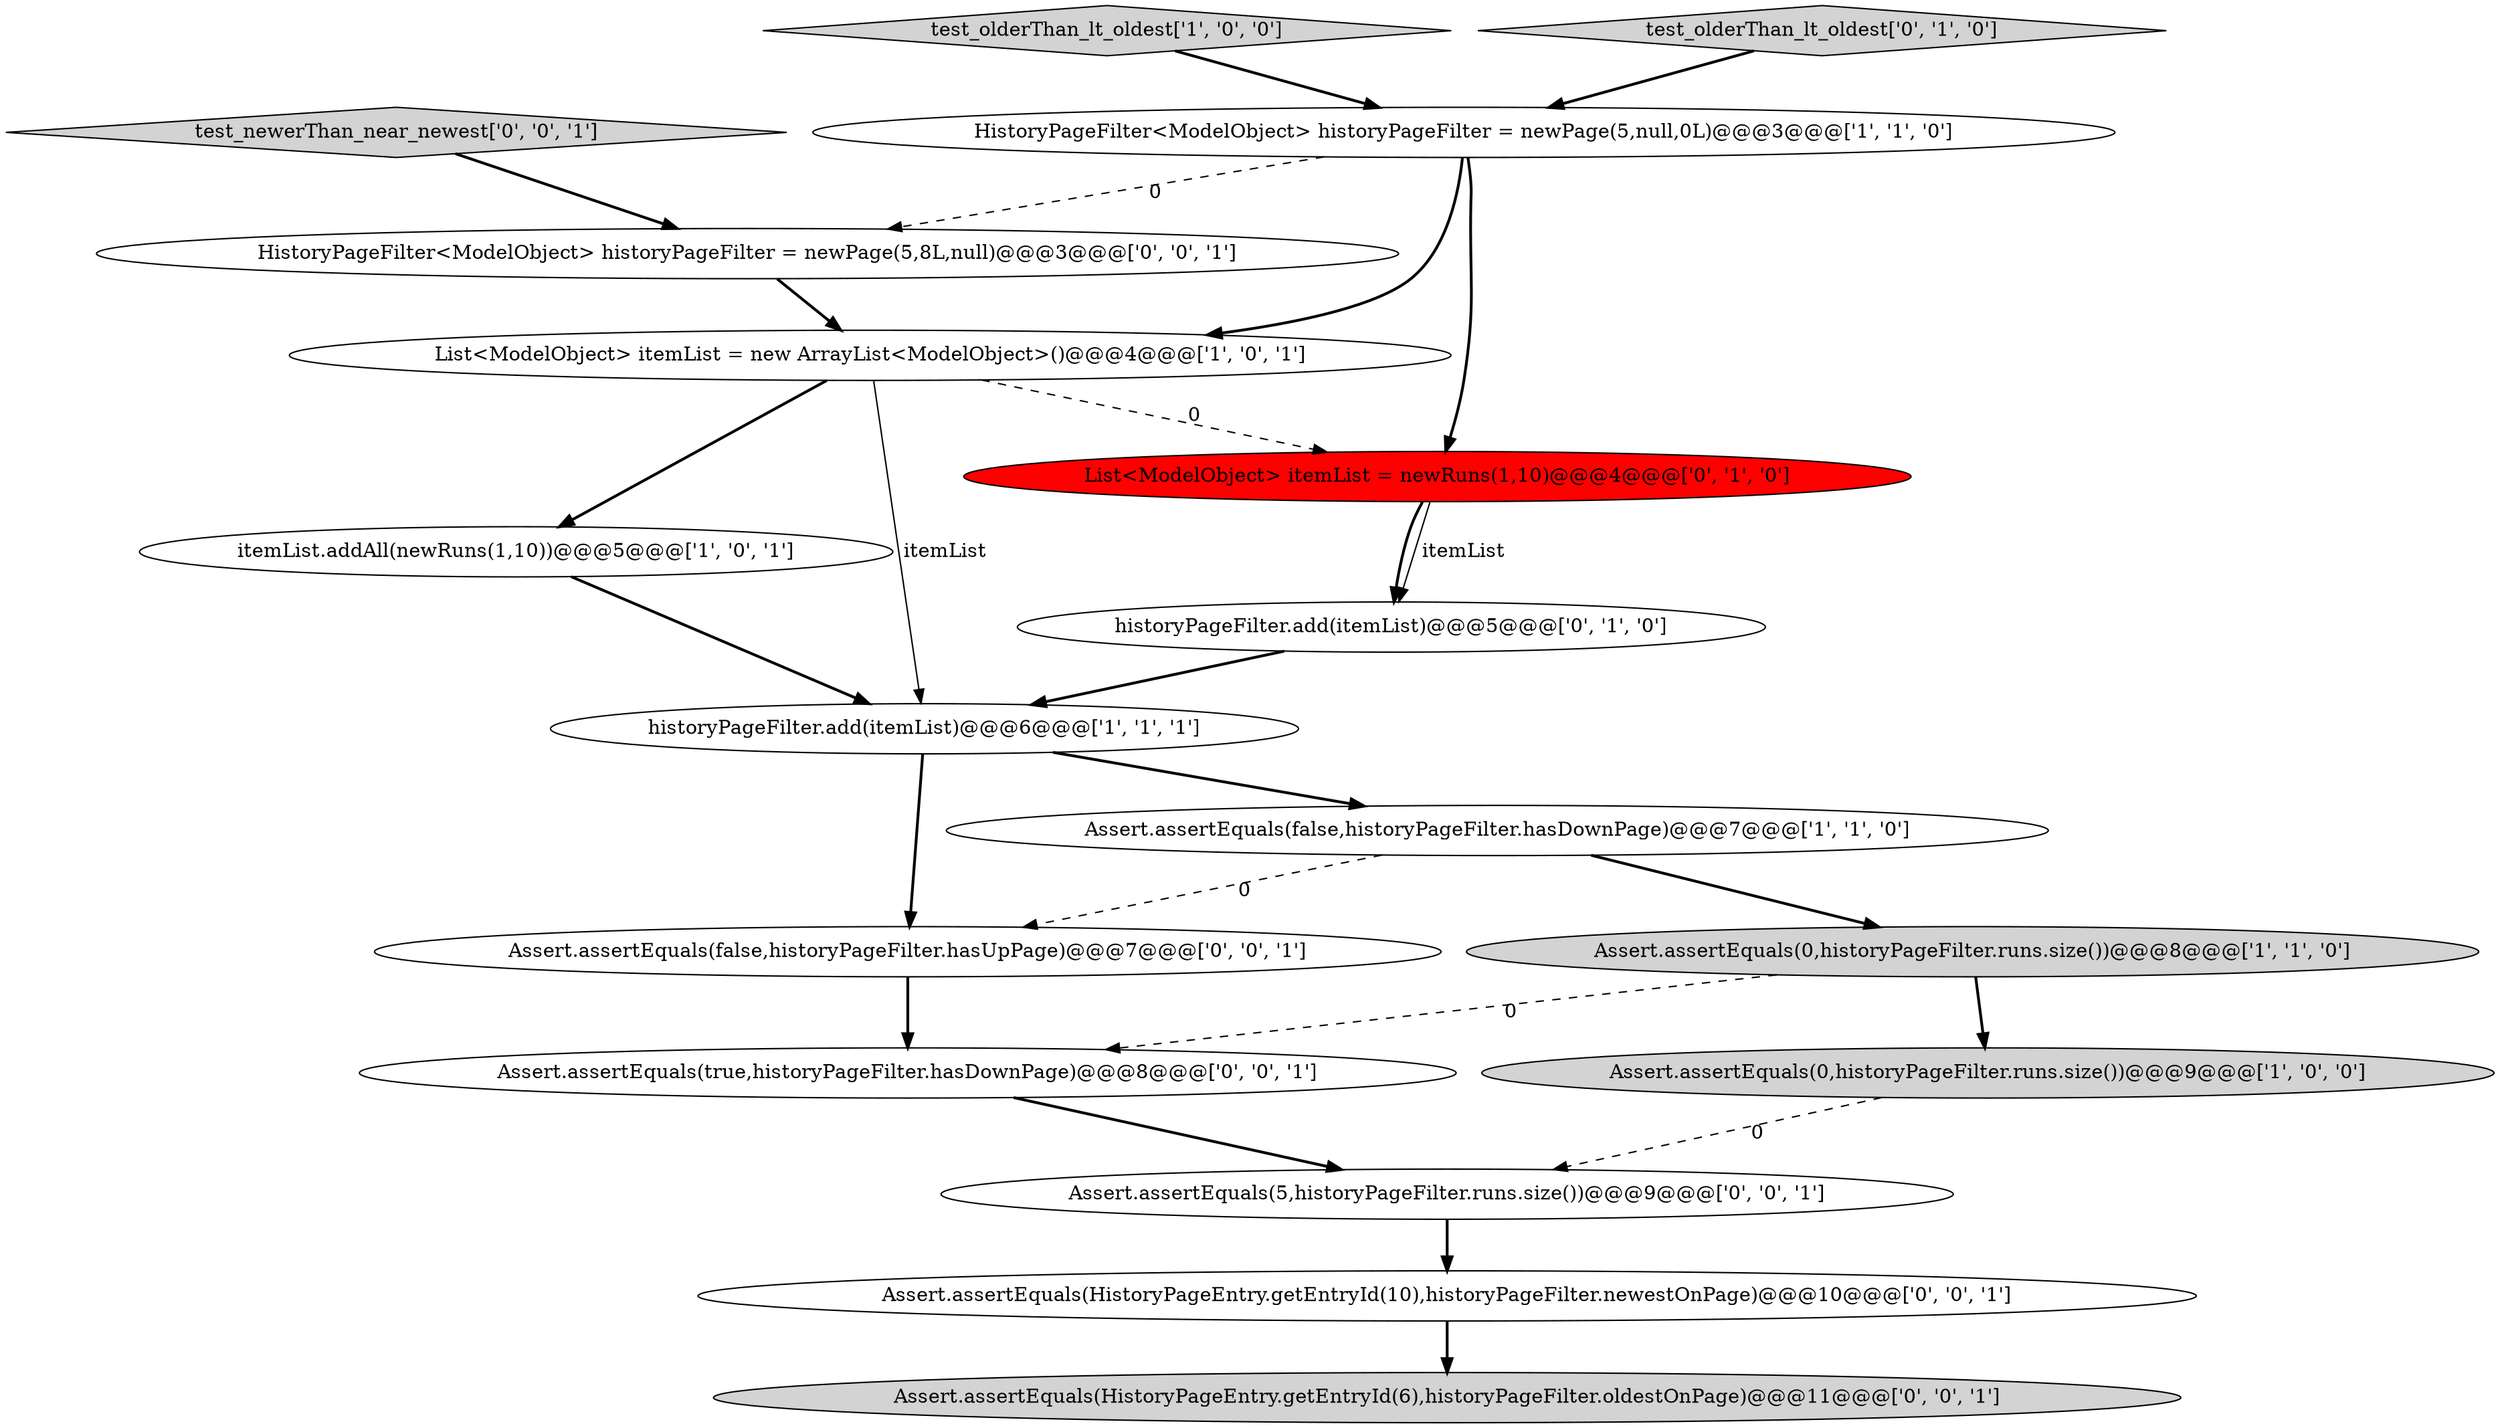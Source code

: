 digraph {
0 [style = filled, label = "HistoryPageFilter<ModelObject> historyPageFilter = newPage(5,null,0L)@@@3@@@['1', '1', '0']", fillcolor = white, shape = ellipse image = "AAA0AAABBB1BBB"];
15 [style = filled, label = "HistoryPageFilter<ModelObject> historyPageFilter = newPage(5,8L,null)@@@3@@@['0', '0', '1']", fillcolor = white, shape = ellipse image = "AAA0AAABBB3BBB"];
13 [style = filled, label = "Assert.assertEquals(HistoryPageEntry.getEntryId(6),historyPageFilter.oldestOnPage)@@@11@@@['0', '0', '1']", fillcolor = lightgray, shape = ellipse image = "AAA0AAABBB3BBB"];
12 [style = filled, label = "Assert.assertEquals(HistoryPageEntry.getEntryId(10),historyPageFilter.newestOnPage)@@@10@@@['0', '0', '1']", fillcolor = white, shape = ellipse image = "AAA0AAABBB3BBB"];
1 [style = filled, label = "List<ModelObject> itemList = new ArrayList<ModelObject>()@@@4@@@['1', '0', '1']", fillcolor = white, shape = ellipse image = "AAA0AAABBB1BBB"];
5 [style = filled, label = "test_olderThan_lt_oldest['1', '0', '0']", fillcolor = lightgray, shape = diamond image = "AAA0AAABBB1BBB"];
2 [style = filled, label = "itemList.addAll(newRuns(1,10))@@@5@@@['1', '0', '1']", fillcolor = white, shape = ellipse image = "AAA0AAABBB1BBB"];
10 [style = filled, label = "List<ModelObject> itemList = newRuns(1,10)@@@4@@@['0', '1', '0']", fillcolor = red, shape = ellipse image = "AAA1AAABBB2BBB"];
11 [style = filled, label = "Assert.assertEquals(true,historyPageFilter.hasDownPage)@@@8@@@['0', '0', '1']", fillcolor = white, shape = ellipse image = "AAA0AAABBB3BBB"];
17 [style = filled, label = "Assert.assertEquals(5,historyPageFilter.runs.size())@@@9@@@['0', '0', '1']", fillcolor = white, shape = ellipse image = "AAA0AAABBB3BBB"];
16 [style = filled, label = "Assert.assertEquals(false,historyPageFilter.hasUpPage)@@@7@@@['0', '0', '1']", fillcolor = white, shape = ellipse image = "AAA0AAABBB3BBB"];
6 [style = filled, label = "historyPageFilter.add(itemList)@@@6@@@['1', '1', '1']", fillcolor = white, shape = ellipse image = "AAA0AAABBB1BBB"];
8 [style = filled, label = "test_olderThan_lt_oldest['0', '1', '0']", fillcolor = lightgray, shape = diamond image = "AAA0AAABBB2BBB"];
9 [style = filled, label = "historyPageFilter.add(itemList)@@@5@@@['0', '1', '0']", fillcolor = white, shape = ellipse image = "AAA0AAABBB2BBB"];
4 [style = filled, label = "Assert.assertEquals(0,historyPageFilter.runs.size())@@@9@@@['1', '0', '0']", fillcolor = lightgray, shape = ellipse image = "AAA0AAABBB1BBB"];
14 [style = filled, label = "test_newerThan_near_newest['0', '0', '1']", fillcolor = lightgray, shape = diamond image = "AAA0AAABBB3BBB"];
3 [style = filled, label = "Assert.assertEquals(false,historyPageFilter.hasDownPage)@@@7@@@['1', '1', '0']", fillcolor = white, shape = ellipse image = "AAA0AAABBB1BBB"];
7 [style = filled, label = "Assert.assertEquals(0,historyPageFilter.runs.size())@@@8@@@['1', '1', '0']", fillcolor = lightgray, shape = ellipse image = "AAA0AAABBB1BBB"];
6->3 [style = bold, label=""];
16->11 [style = bold, label=""];
4->17 [style = dashed, label="0"];
2->6 [style = bold, label=""];
10->9 [style = solid, label="itemList"];
7->11 [style = dashed, label="0"];
0->15 [style = dashed, label="0"];
1->10 [style = dashed, label="0"];
7->4 [style = bold, label=""];
9->6 [style = bold, label=""];
8->0 [style = bold, label=""];
12->13 [style = bold, label=""];
0->10 [style = bold, label=""];
17->12 [style = bold, label=""];
5->0 [style = bold, label=""];
3->7 [style = bold, label=""];
6->16 [style = bold, label=""];
0->1 [style = bold, label=""];
1->6 [style = solid, label="itemList"];
11->17 [style = bold, label=""];
14->15 [style = bold, label=""];
1->2 [style = bold, label=""];
10->9 [style = bold, label=""];
3->16 [style = dashed, label="0"];
15->1 [style = bold, label=""];
}

